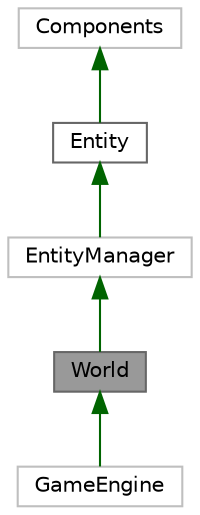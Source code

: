 digraph "World"
{
 // LATEX_PDF_SIZE
  bgcolor="transparent";
  edge [fontname=Helvetica,fontsize=10,labelfontname=Helvetica,labelfontsize=10];
  node [fontname=Helvetica,fontsize=10,shape=box,height=0.2,width=0.4];
  Node1 [label="World",height=0.2,width=0.4,color="gray40", fillcolor="grey60", style="filled", fontcolor="black",tooltip="World class: World is a class that represents the world of the game."];
  Node2 -> Node1 [dir="back",color="darkgreen",style="solid"];
  Node2 [label="EntityManager",height=0.2,width=0.4,color="grey75", fillcolor="white", style="filled",URL="$dd/d5f/classEntityManager.html",tooltip=" "];
  Node3 -> Node2 [dir="back",color="darkgreen",style="solid"];
  Node3 [label="Entity",height=0.2,width=0.4,color="gray40", fillcolor="white", style="filled",URL="$da/d61/classEntity.html",tooltip="Entity class: Entity is a class that represents an entity in the game."];
  Node4 -> Node3 [dir="back",color="darkgreen",style="solid"];
  Node4 [label="Components",height=0.2,width=0.4,color="grey75", fillcolor="white", style="filled",URL="$db/d46/classComponents.html",tooltip=" "];
  Node1 -> Node5 [dir="back",color="darkgreen",style="solid"];
  Node5 [label="GameEngine",height=0.2,width=0.4,color="grey75", fillcolor="white", style="filled",URL="$df/d8d/classGameEngine.html",tooltip=" "];
}

